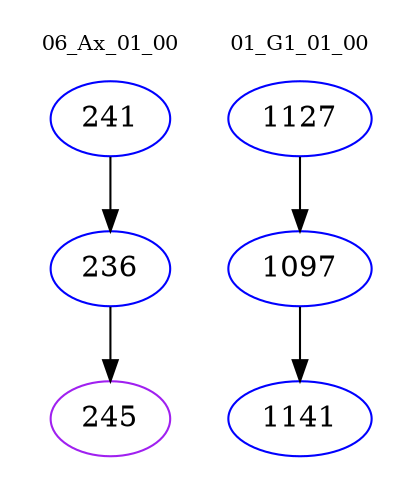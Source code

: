 digraph{
subgraph cluster_0 {
color = white
label = "06_Ax_01_00";
fontsize=10;
T0_241 [label="241", color="blue"]
T0_241 -> T0_236 [color="black"]
T0_236 [label="236", color="blue"]
T0_236 -> T0_245 [color="black"]
T0_245 [label="245", color="purple"]
}
subgraph cluster_1 {
color = white
label = "01_G1_01_00";
fontsize=10;
T1_1127 [label="1127", color="blue"]
T1_1127 -> T1_1097 [color="black"]
T1_1097 [label="1097", color="blue"]
T1_1097 -> T1_1141 [color="black"]
T1_1141 [label="1141", color="blue"]
}
}
